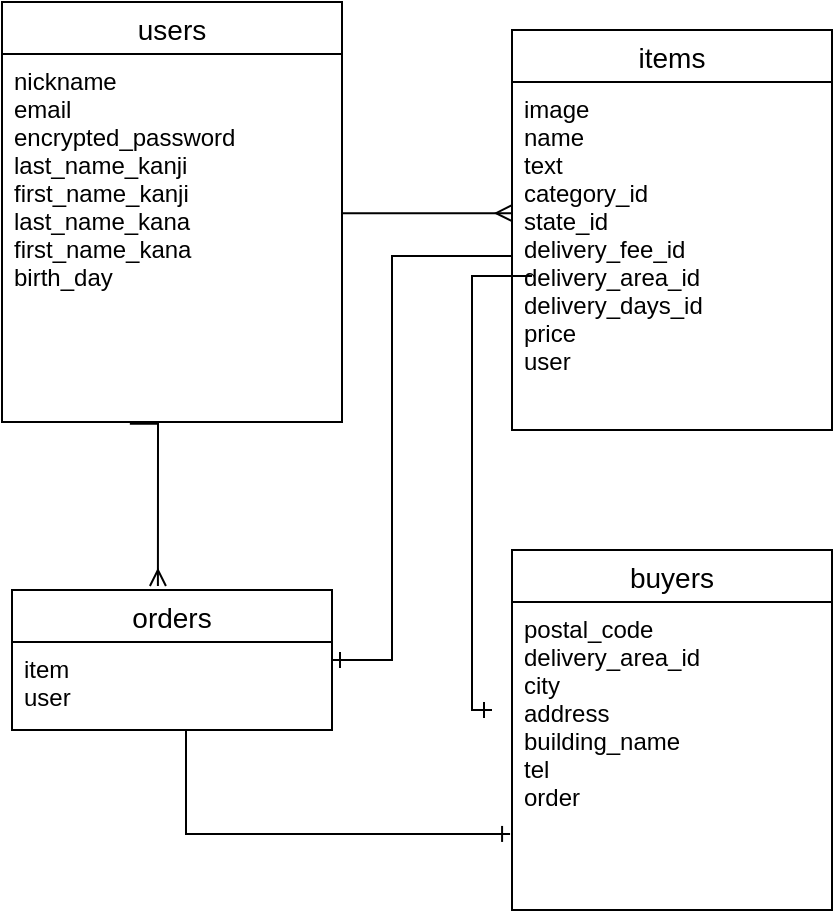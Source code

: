 <mxfile version="13.10.0" type="embed">
    <diagram id="pJa9DPaDmO5-ErMewQ-b" name="ページ1">
        <mxGraphModel dx="428" dy="526" grid="1" gridSize="10" guides="1" tooltips="1" connect="1" arrows="1" fold="1" page="1" pageScale="1" pageWidth="850" pageHeight="1100" math="0" shadow="0">
            <root>
                <mxCell id="0"/>
                <mxCell id="1" parent="0"/>
                <object label="users" id="2">
                    <mxCell style="swimlane;fontStyle=0;childLayout=stackLayout;horizontal=1;startSize=26;horizontalStack=0;resizeParent=1;resizeParentMax=0;resizeLast=0;collapsible=1;marginBottom=0;align=center;fontSize=14;" vertex="1" parent="1">
                        <mxGeometry x="35" y="26" width="170" height="210" as="geometry"/>
                    </mxCell>
                </object>
                <mxCell id="5" value="nickname&#10;email&#10;encrypted_password&#10;last_name_kanji&#10;first_name_kanji&#10;last_name_kana&#10;first_name_kana&#10;birth_day" style="text;strokeColor=none;fillColor=none;spacingLeft=4;spacingRight=4;overflow=hidden;rotatable=0;points=[[0,0.5],[1,0.5]];portConstraint=eastwest;fontSize=12;" vertex="1" parent="2">
                    <mxGeometry y="26" width="170" height="184" as="geometry"/>
                </mxCell>
                <mxCell id="6" value="items" style="swimlane;fontStyle=0;childLayout=stackLayout;horizontal=1;startSize=26;horizontalStack=0;resizeParent=1;resizeParentMax=0;resizeLast=0;collapsible=1;marginBottom=0;align=center;fontSize=14;" vertex="1" parent="1">
                    <mxGeometry x="290" y="40" width="160" height="200" as="geometry"/>
                </mxCell>
                <mxCell id="7" value="image&#10;name&#10;text&#10;category_id&#10;state_id&#10;delivery_fee_id&#10;delivery_area_id&#10;delivery_days_id&#10;price&#10;user&#10;" style="text;strokeColor=none;fillColor=none;spacingLeft=4;spacingRight=4;overflow=hidden;rotatable=0;points=[[0,0.5],[1,0.5]];portConstraint=eastwest;fontSize=12;" vertex="1" parent="6">
                    <mxGeometry y="26" width="160" height="174" as="geometry"/>
                </mxCell>
                <mxCell id="24" value="buyers" style="swimlane;fontStyle=0;childLayout=stackLayout;horizontal=1;startSize=26;horizontalStack=0;resizeParent=1;resizeParentMax=0;resizeLast=0;collapsible=1;marginBottom=0;align=center;fontSize=14;" vertex="1" parent="1">
                    <mxGeometry x="290" y="300" width="160" height="180" as="geometry"/>
                </mxCell>
                <mxCell id="25" value="postal_code&#10;delivery_area_id&#10;city&#10;address&#10;building_name&#10;tel&#10;order" style="text;strokeColor=none;fillColor=none;spacingLeft=4;spacingRight=4;overflow=hidden;rotatable=0;points=[[0,0.5],[1,0.5]];portConstraint=eastwest;fontSize=12;" vertex="1" parent="24">
                    <mxGeometry y="26" width="160" height="154" as="geometry"/>
                </mxCell>
                <mxCell id="26" style="edgeStyle=orthogonalEdgeStyle;rounded=0;orthogonalLoop=1;jettySize=auto;html=1;exitX=1;exitY=0.5;exitDx=0;exitDy=0;entryX=0;entryY=0.377;entryDx=0;entryDy=0;entryPerimeter=0;endArrow=ERmany;endFill=0;" edge="1" parent="1" source="5" target="7">
                    <mxGeometry relative="1" as="geometry">
                        <Array as="points">
                            <mxPoint x="205" y="132"/>
                        </Array>
                    </mxGeometry>
                </mxCell>
                <mxCell id="22" value="orders" style="swimlane;fontStyle=0;childLayout=stackLayout;horizontal=1;startSize=26;horizontalStack=0;resizeParent=1;resizeParentMax=0;resizeLast=0;collapsible=1;marginBottom=0;align=center;fontSize=14;" vertex="1" parent="1">
                    <mxGeometry x="40" y="320" width="160" height="70" as="geometry"/>
                </mxCell>
                <mxCell id="23" value="item&#10;user&#10;" style="text;strokeColor=none;fillColor=none;spacingLeft=4;spacingRight=4;overflow=hidden;rotatable=0;points=[[0,0.5],[1,0.5]];portConstraint=eastwest;fontSize=12;" vertex="1" parent="22">
                    <mxGeometry y="26" width="160" height="44" as="geometry"/>
                </mxCell>
                <mxCell id="28" style="edgeStyle=orthogonalEdgeStyle;rounded=0;orthogonalLoop=1;jettySize=auto;html=1;endArrow=ERone;endFill=0;" edge="1" parent="1" source="7" target="22">
                    <mxGeometry relative="1" as="geometry">
                        <mxPoint x="230" y="270" as="targetPoint"/>
                        <mxPoint x="290" y="153" as="sourcePoint"/>
                        <Array as="points">
                            <mxPoint x="230" y="153"/>
                        </Array>
                    </mxGeometry>
                </mxCell>
                <mxCell id="31" style="edgeStyle=orthogonalEdgeStyle;rounded=0;orthogonalLoop=1;jettySize=auto;html=1;endArrow=ERone;endFill=0;" edge="1" parent="1">
                    <mxGeometry relative="1" as="geometry">
                        <mxPoint x="280" y="380" as="targetPoint"/>
                        <mxPoint x="300" y="163" as="sourcePoint"/>
                        <Array as="points">
                            <mxPoint x="270" y="163"/>
                            <mxPoint x="270" y="380"/>
                        </Array>
                    </mxGeometry>
                </mxCell>
                <mxCell id="32" style="edgeStyle=orthogonalEdgeStyle;rounded=0;orthogonalLoop=1;jettySize=auto;html=1;exitX=0.376;exitY=1.005;exitDx=0;exitDy=0;entryX=0.456;entryY=-0.029;entryDx=0;entryDy=0;entryPerimeter=0;endArrow=ERmany;endFill=0;exitPerimeter=0;" edge="1" parent="1" source="5" target="22">
                    <mxGeometry relative="1" as="geometry">
                        <mxPoint x="115" y="272.4" as="sourcePoint"/>
                        <mxPoint x="200" y="259.998" as="targetPoint"/>
                        <Array as="points">
                            <mxPoint x="113" y="237"/>
                        </Array>
                    </mxGeometry>
                </mxCell>
                <mxCell id="34" style="edgeStyle=orthogonalEdgeStyle;rounded=0;orthogonalLoop=1;jettySize=auto;html=1;exitX=0.376;exitY=1.005;exitDx=0;exitDy=0;entryX=-0.006;entryY=0.753;entryDx=0;entryDy=0;entryPerimeter=0;endArrow=ERone;endFill=0;exitPerimeter=0;" edge="1" parent="1" target="25">
                    <mxGeometry relative="1" as="geometry">
                        <mxPoint x="112.98" y="390.02" as="sourcePoint"/>
                        <mxPoint x="127.02" y="471.07" as="targetPoint"/>
                        <Array as="points">
                            <mxPoint x="127" y="390"/>
                            <mxPoint x="127" y="442"/>
                        </Array>
                    </mxGeometry>
                </mxCell>
            </root>
        </mxGraphModel>
    </diagram>
</mxfile>